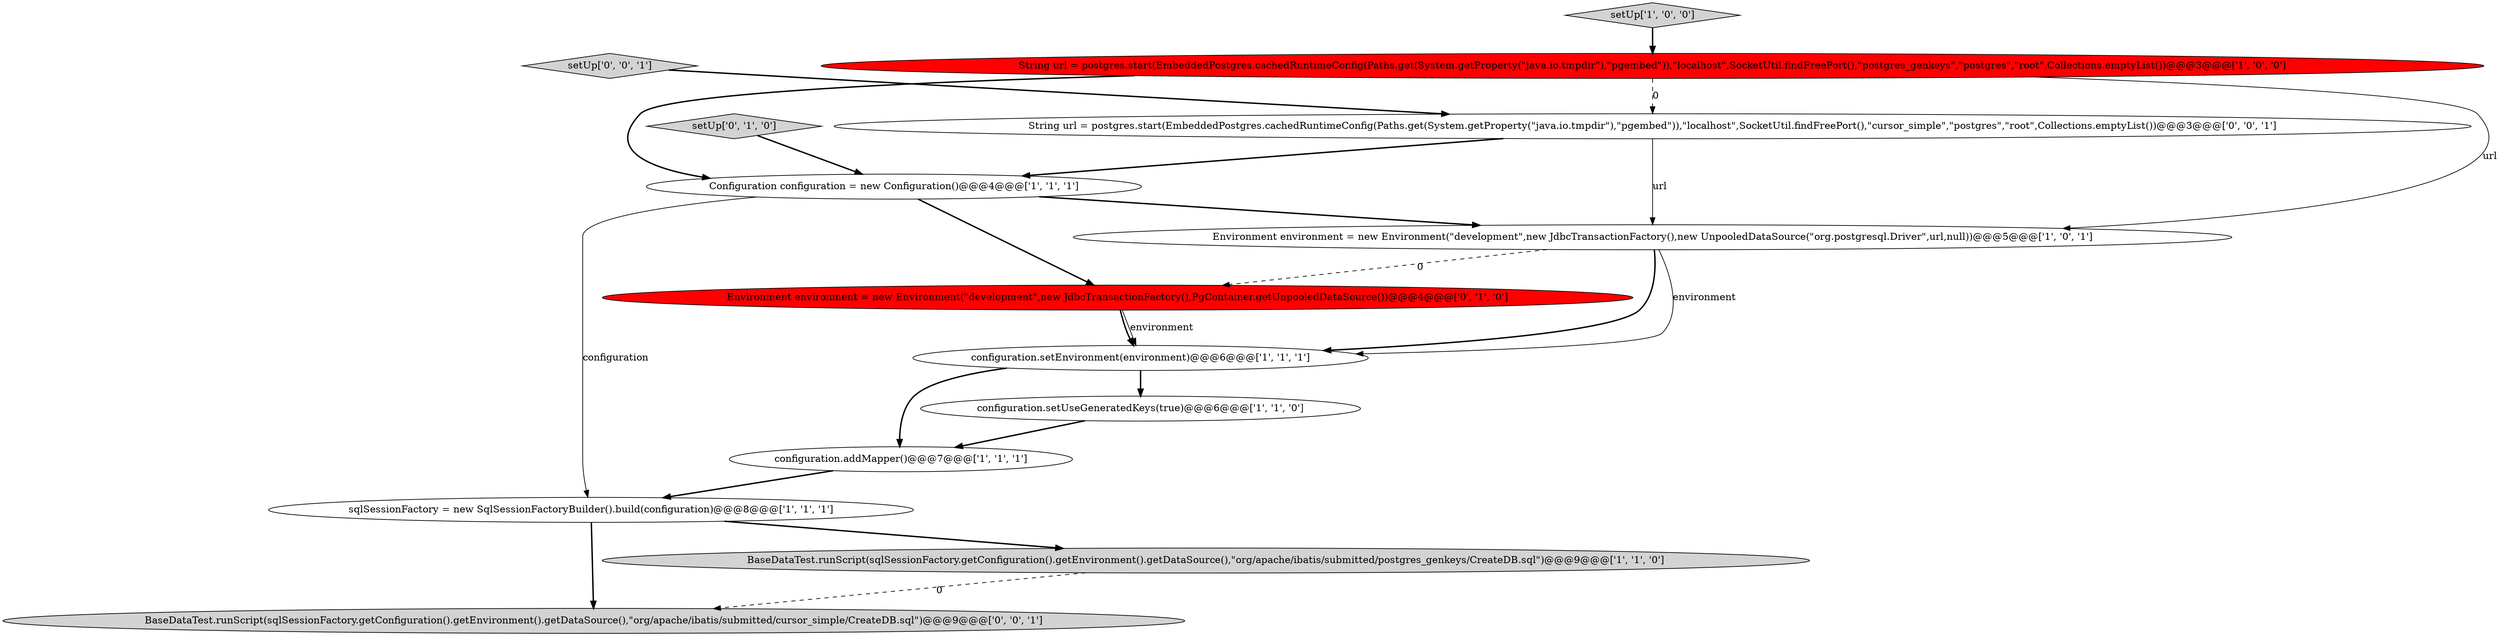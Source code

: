 digraph {
2 [style = filled, label = "sqlSessionFactory = new SqlSessionFactoryBuilder().build(configuration)@@@8@@@['1', '1', '1']", fillcolor = white, shape = ellipse image = "AAA0AAABBB1BBB"];
0 [style = filled, label = "String url = postgres.start(EmbeddedPostgres.cachedRuntimeConfig(Paths.get(System.getProperty(\"java.io.tmpdir\"),\"pgembed\")),\"localhost\",SocketUtil.findFreePort(),\"postgres_genkeys\",\"postgres\",\"root\",Collections.emptyList())@@@3@@@['1', '0', '0']", fillcolor = red, shape = ellipse image = "AAA1AAABBB1BBB"];
3 [style = filled, label = "Configuration configuration = new Configuration()@@@4@@@['1', '1', '1']", fillcolor = white, shape = ellipse image = "AAA0AAABBB1BBB"];
9 [style = filled, label = "Environment environment = new Environment(\"development\",new JdbcTransactionFactory(),PgContainer.getUnpooledDataSource())@@@4@@@['0', '1', '0']", fillcolor = red, shape = ellipse image = "AAA1AAABBB2BBB"];
4 [style = filled, label = "BaseDataTest.runScript(sqlSessionFactory.getConfiguration().getEnvironment().getDataSource(),\"org/apache/ibatis/submitted/postgres_genkeys/CreateDB.sql\")@@@9@@@['1', '1', '0']", fillcolor = lightgray, shape = ellipse image = "AAA0AAABBB1BBB"];
8 [style = filled, label = "configuration.addMapper()@@@7@@@['1', '1', '1']", fillcolor = white, shape = ellipse image = "AAA0AAABBB1BBB"];
13 [style = filled, label = "BaseDataTest.runScript(sqlSessionFactory.getConfiguration().getEnvironment().getDataSource(),\"org/apache/ibatis/submitted/cursor_simple/CreateDB.sql\")@@@9@@@['0', '0', '1']", fillcolor = lightgray, shape = ellipse image = "AAA0AAABBB3BBB"];
6 [style = filled, label = "setUp['1', '0', '0']", fillcolor = lightgray, shape = diamond image = "AAA0AAABBB1BBB"];
10 [style = filled, label = "setUp['0', '1', '0']", fillcolor = lightgray, shape = diamond image = "AAA0AAABBB2BBB"];
1 [style = filled, label = "configuration.setUseGeneratedKeys(true)@@@6@@@['1', '1', '0']", fillcolor = white, shape = ellipse image = "AAA0AAABBB1BBB"];
5 [style = filled, label = "configuration.setEnvironment(environment)@@@6@@@['1', '1', '1']", fillcolor = white, shape = ellipse image = "AAA0AAABBB1BBB"];
7 [style = filled, label = "Environment environment = new Environment(\"development\",new JdbcTransactionFactory(),new UnpooledDataSource(\"org.postgresql.Driver\",url,null))@@@5@@@['1', '0', '1']", fillcolor = white, shape = ellipse image = "AAA0AAABBB1BBB"];
11 [style = filled, label = "String url = postgres.start(EmbeddedPostgres.cachedRuntimeConfig(Paths.get(System.getProperty(\"java.io.tmpdir\"),\"pgembed\")),\"localhost\",SocketUtil.findFreePort(),\"cursor_simple\",\"postgres\",\"root\",Collections.emptyList())@@@3@@@['0', '0', '1']", fillcolor = white, shape = ellipse image = "AAA0AAABBB3BBB"];
12 [style = filled, label = "setUp['0', '0', '1']", fillcolor = lightgray, shape = diamond image = "AAA0AAABBB3BBB"];
0->3 [style = bold, label=""];
7->5 [style = solid, label="environment"];
5->8 [style = bold, label=""];
1->8 [style = bold, label=""];
11->7 [style = solid, label="url"];
12->11 [style = bold, label=""];
10->3 [style = bold, label=""];
0->11 [style = dashed, label="0"];
6->0 [style = bold, label=""];
2->4 [style = bold, label=""];
9->5 [style = solid, label="environment"];
2->13 [style = bold, label=""];
3->9 [style = bold, label=""];
5->1 [style = bold, label=""];
3->2 [style = solid, label="configuration"];
7->5 [style = bold, label=""];
8->2 [style = bold, label=""];
3->7 [style = bold, label=""];
11->3 [style = bold, label=""];
7->9 [style = dashed, label="0"];
9->5 [style = bold, label=""];
0->7 [style = solid, label="url"];
4->13 [style = dashed, label="0"];
}
